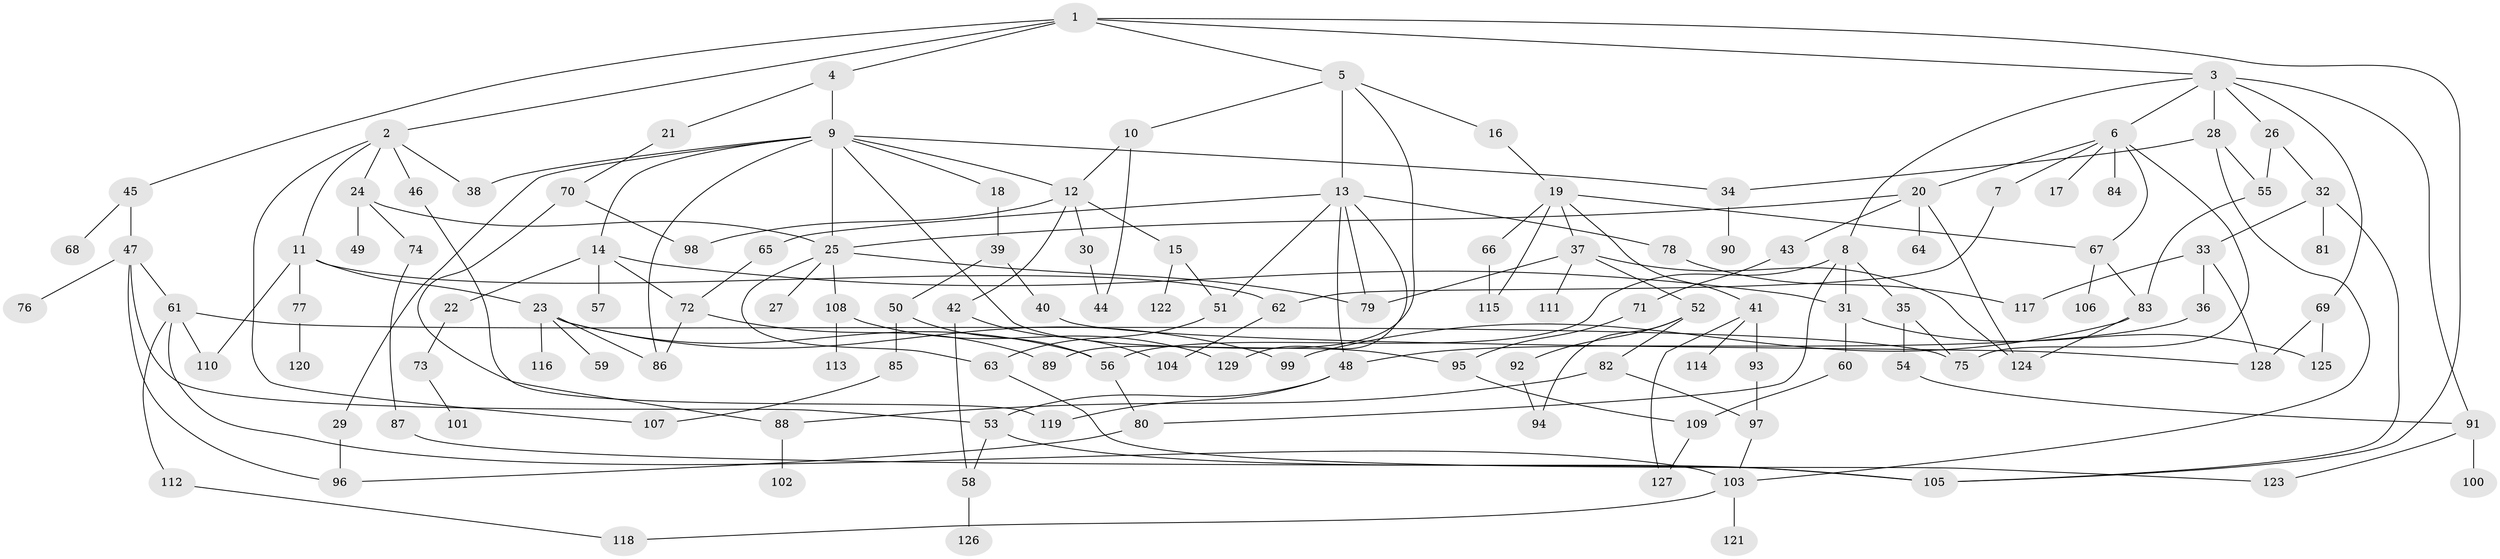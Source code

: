 // coarse degree distribution, {9: 0.045454545454545456, 3: 0.18181818181818182, 10: 0.011363636363636364, 11: 0.011363636363636364, 7: 0.022727272727272728, 8: 0.022727272727272728, 4: 0.11363636363636363, 2: 0.2840909090909091, 1: 0.2159090909090909, 5: 0.06818181818181818, 6: 0.022727272727272728}
// Generated by graph-tools (version 1.1) at 2025/23/03/03/25 07:23:30]
// undirected, 129 vertices, 185 edges
graph export_dot {
graph [start="1"]
  node [color=gray90,style=filled];
  1;
  2;
  3;
  4;
  5;
  6;
  7;
  8;
  9;
  10;
  11;
  12;
  13;
  14;
  15;
  16;
  17;
  18;
  19;
  20;
  21;
  22;
  23;
  24;
  25;
  26;
  27;
  28;
  29;
  30;
  31;
  32;
  33;
  34;
  35;
  36;
  37;
  38;
  39;
  40;
  41;
  42;
  43;
  44;
  45;
  46;
  47;
  48;
  49;
  50;
  51;
  52;
  53;
  54;
  55;
  56;
  57;
  58;
  59;
  60;
  61;
  62;
  63;
  64;
  65;
  66;
  67;
  68;
  69;
  70;
  71;
  72;
  73;
  74;
  75;
  76;
  77;
  78;
  79;
  80;
  81;
  82;
  83;
  84;
  85;
  86;
  87;
  88;
  89;
  90;
  91;
  92;
  93;
  94;
  95;
  96;
  97;
  98;
  99;
  100;
  101;
  102;
  103;
  104;
  105;
  106;
  107;
  108;
  109;
  110;
  111;
  112;
  113;
  114;
  115;
  116;
  117;
  118;
  119;
  120;
  121;
  122;
  123;
  124;
  125;
  126;
  127;
  128;
  129;
  1 -- 2;
  1 -- 3;
  1 -- 4;
  1 -- 5;
  1 -- 45;
  1 -- 105;
  2 -- 11;
  2 -- 24;
  2 -- 46;
  2 -- 107;
  2 -- 38;
  3 -- 6;
  3 -- 8;
  3 -- 26;
  3 -- 28;
  3 -- 69;
  3 -- 91;
  4 -- 9;
  4 -- 21;
  5 -- 10;
  5 -- 13;
  5 -- 16;
  5 -- 89;
  6 -- 7;
  6 -- 17;
  6 -- 20;
  6 -- 84;
  6 -- 75;
  6 -- 67;
  7 -- 62;
  8 -- 31;
  8 -- 35;
  8 -- 56;
  8 -- 80;
  9 -- 14;
  9 -- 18;
  9 -- 29;
  9 -- 34;
  9 -- 38;
  9 -- 86;
  9 -- 95;
  9 -- 12;
  9 -- 25;
  10 -- 12;
  10 -- 44;
  11 -- 23;
  11 -- 77;
  11 -- 62;
  11 -- 110;
  12 -- 15;
  12 -- 30;
  12 -- 42;
  12 -- 98;
  13 -- 48;
  13 -- 65;
  13 -- 78;
  13 -- 129;
  13 -- 51;
  13 -- 79;
  14 -- 22;
  14 -- 57;
  14 -- 72;
  14 -- 31;
  15 -- 51;
  15 -- 122;
  16 -- 19;
  18 -- 39;
  19 -- 37;
  19 -- 41;
  19 -- 66;
  19 -- 67;
  19 -- 115;
  20 -- 43;
  20 -- 64;
  20 -- 25;
  20 -- 124;
  21 -- 70;
  22 -- 73;
  23 -- 59;
  23 -- 99;
  23 -- 116;
  23 -- 56;
  23 -- 86;
  24 -- 25;
  24 -- 49;
  24 -- 74;
  25 -- 27;
  25 -- 63;
  25 -- 108;
  25 -- 79;
  26 -- 32;
  26 -- 55;
  28 -- 103;
  28 -- 55;
  28 -- 34;
  29 -- 96;
  30 -- 44;
  31 -- 60;
  31 -- 125;
  32 -- 33;
  32 -- 81;
  32 -- 105;
  33 -- 36;
  33 -- 117;
  33 -- 128;
  34 -- 90;
  35 -- 54;
  35 -- 75;
  36 -- 48;
  37 -- 52;
  37 -- 79;
  37 -- 111;
  37 -- 124;
  39 -- 40;
  39 -- 50;
  40 -- 128;
  41 -- 93;
  41 -- 114;
  41 -- 127;
  42 -- 58;
  42 -- 104;
  43 -- 71;
  45 -- 47;
  45 -- 68;
  46 -- 119;
  47 -- 61;
  47 -- 76;
  47 -- 96;
  47 -- 53;
  48 -- 53;
  48 -- 119;
  50 -- 85;
  50 -- 56;
  51 -- 63;
  52 -- 82;
  52 -- 92;
  52 -- 94;
  53 -- 58;
  53 -- 105;
  54 -- 91;
  55 -- 83;
  56 -- 80;
  58 -- 126;
  60 -- 109;
  61 -- 75;
  61 -- 110;
  61 -- 112;
  61 -- 103;
  62 -- 104;
  63 -- 123;
  65 -- 72;
  66 -- 115;
  67 -- 83;
  67 -- 106;
  69 -- 128;
  69 -- 125;
  70 -- 88;
  70 -- 98;
  71 -- 95;
  72 -- 89;
  72 -- 86;
  73 -- 101;
  74 -- 87;
  77 -- 120;
  78 -- 117;
  80 -- 96;
  82 -- 88;
  82 -- 97;
  83 -- 99;
  83 -- 124;
  85 -- 107;
  87 -- 105;
  88 -- 102;
  91 -- 100;
  91 -- 123;
  92 -- 94;
  93 -- 97;
  95 -- 109;
  97 -- 103;
  103 -- 118;
  103 -- 121;
  108 -- 113;
  108 -- 129;
  109 -- 127;
  112 -- 118;
}
